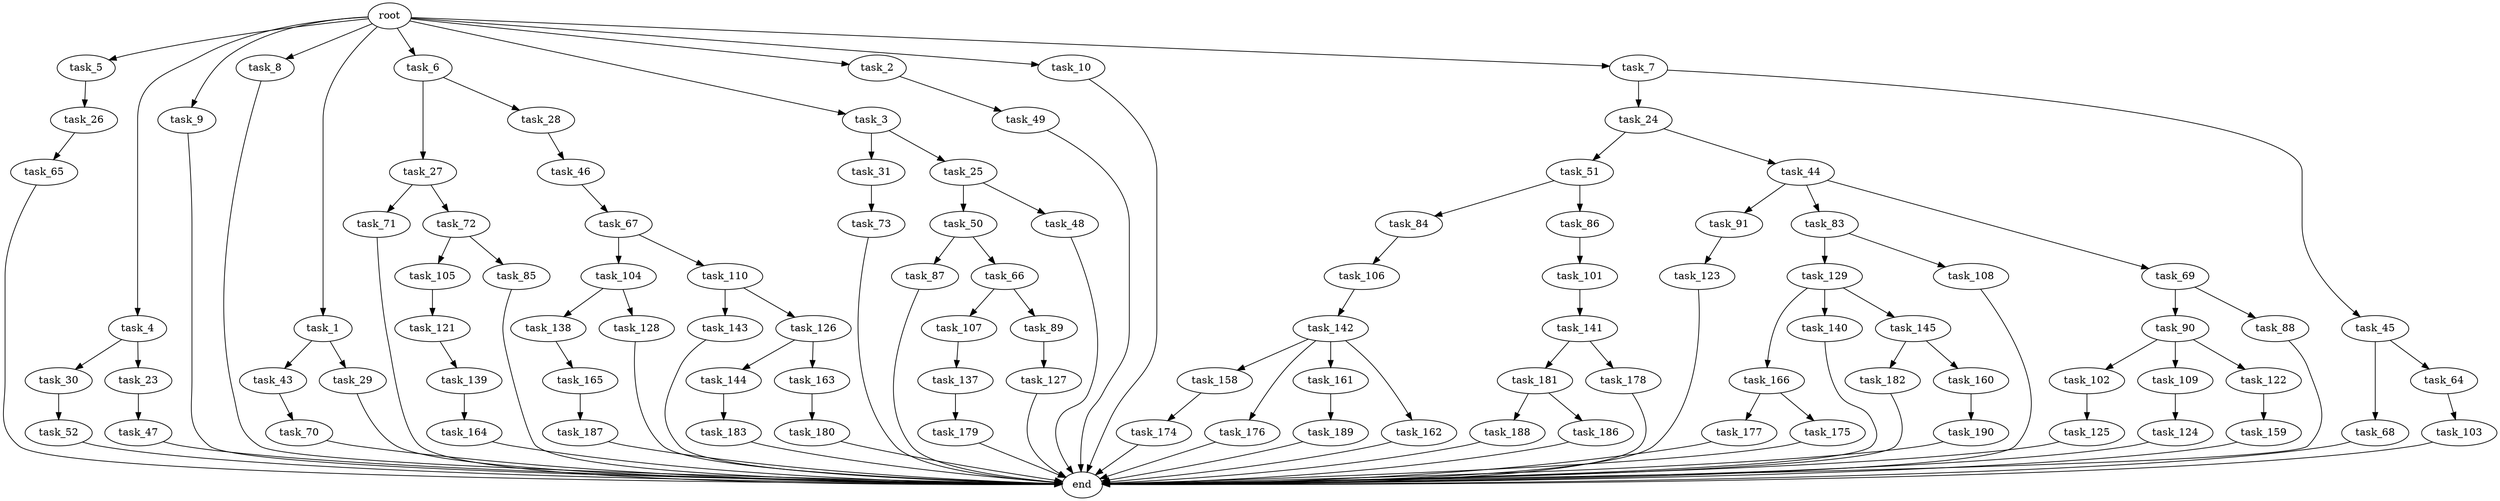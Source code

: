 digraph G {
  task_129 [size="343597383.680000"];
  task_27 [size="8589934592.000000"];
  task_68 [size="5497558138.880000"];
  task_50 [size="343597383.680000"];
  task_181 [size="3092376453.120000"];
  end [size="0.000000"];
  task_182 [size="1374389534.720000"];
  task_187 [size="5497558138.880000"];
  task_5 [size="10.240000"];
  task_4 [size="10.240000"];
  task_121 [size="1374389534.720000"];
  task_84 [size="4209067950.080000"];
  task_90 [size="5497558138.880000"];
  task_190 [size="343597383.680000"];
  task_143 [size="5497558138.880000"];
  task_26 [size="3092376453.120000"];
  task_64 [size="5497558138.880000"];
  task_103 [size="6957847019.520000"];
  task_141 [size="343597383.680000"];
  task_31 [size="2147483648.000000"];
  task_51 [size="3092376453.120000"];
  task_28 [size="8589934592.000000"];
  task_88 [size="5497558138.880000"];
  task_9 [size="10.240000"];
  task_44 [size="3092376453.120000"];
  task_174 [size="3092376453.120000"];
  task_52 [size="3092376453.120000"];
  task_142 [size="3092376453.120000"];
  task_183 [size="4209067950.080000"];
  task_102 [size="4209067950.080000"];
  task_8 [size="10.240000"];
  task_86 [size="4209067950.080000"];
  task_160 [size="1374389534.720000"];
  task_179 [size="6957847019.520000"];
  task_91 [size="5497558138.880000"];
  task_166 [size="6957847019.520000"];
  task_83 [size="5497558138.880000"];
  task_1 [size="10.240000"];
  task_105 [size="343597383.680000"];
  task_188 [size="6957847019.520000"];
  task_140 [size="6957847019.520000"];
  task_158 [size="1374389534.720000"];
  task_24 [size="773094113.280000"];
  task_85 [size="343597383.680000"];
  task_186 [size="6957847019.520000"];
  task_104 [size="5497558138.880000"];
  task_177 [size="5497558138.880000"];
  task_106 [size="8589934592.000000"];
  task_43 [size="8589934592.000000"];
  task_6 [size="10.240000"];
  task_3 [size="10.240000"];
  task_139 [size="3092376453.120000"];
  task_71 [size="773094113.280000"];
  task_144 [size="8589934592.000000"];
  task_70 [size="3092376453.120000"];
  task_69 [size="5497558138.880000"];
  task_176 [size="1374389534.720000"];
  task_73 [size="2147483648.000000"];
  task_163 [size="8589934592.000000"];
  task_161 [size="1374389534.720000"];
  task_107 [size="5497558138.880000"];
  task_165 [size="6957847019.520000"];
  task_30 [size="6957847019.520000"];
  task_137 [size="8589934592.000000"];
  task_48 [size="343597383.680000"];
  task_45 [size="773094113.280000"];
  task_46 [size="343597383.680000"];
  task_124 [size="343597383.680000"];
  task_145 [size="6957847019.520000"];
  task_125 [size="3092376453.120000"];
  task_162 [size="1374389534.720000"];
  task_2 [size="10.240000"];
  task_138 [size="6957847019.520000"];
  task_25 [size="2147483648.000000"];
  task_29 [size="8589934592.000000"];
  task_123 [size="5497558138.880000"];
  task_23 [size="6957847019.520000"];
  task_87 [size="6957847019.520000"];
  task_109 [size="4209067950.080000"];
  task_72 [size="773094113.280000"];
  task_122 [size="4209067950.080000"];
  task_178 [size="3092376453.120000"];
  task_126 [size="5497558138.880000"];
  task_164 [size="2147483648.000000"];
  task_49 [size="4209067950.080000"];
  task_10 [size="10.240000"];
  task_65 [size="6957847019.520000"];
  task_67 [size="5497558138.880000"];
  task_7 [size="10.240000"];
  task_127 [size="1374389534.720000"];
  task_189 [size="6957847019.520000"];
  task_128 [size="6957847019.520000"];
  task_110 [size="5497558138.880000"];
  root [size="0.000000"];
  task_47 [size="2147483648.000000"];
  task_89 [size="5497558138.880000"];
  task_180 [size="4209067950.080000"];
  task_108 [size="343597383.680000"];
  task_66 [size="6957847019.520000"];
  task_101 [size="4209067950.080000"];
  task_159 [size="6957847019.520000"];
  task_175 [size="5497558138.880000"];

  task_129 -> task_140 [size="679477248.000000"];
  task_129 -> task_145 [size="679477248.000000"];
  task_129 -> task_166 [size="679477248.000000"];
  task_27 -> task_72 [size="75497472.000000"];
  task_27 -> task_71 [size="75497472.000000"];
  task_68 -> end [size="1.000000"];
  task_50 -> task_66 [size="679477248.000000"];
  task_50 -> task_87 [size="679477248.000000"];
  task_181 -> task_188 [size="679477248.000000"];
  task_181 -> task_186 [size="679477248.000000"];
  task_182 -> end [size="1.000000"];
  task_187 -> end [size="1.000000"];
  task_5 -> task_26 [size="301989888.000000"];
  task_4 -> task_30 [size="679477248.000000"];
  task_4 -> task_23 [size="679477248.000000"];
  task_121 -> task_139 [size="301989888.000000"];
  task_84 -> task_106 [size="838860800.000000"];
  task_90 -> task_109 [size="411041792.000000"];
  task_90 -> task_102 [size="411041792.000000"];
  task_90 -> task_122 [size="411041792.000000"];
  task_190 -> end [size="1.000000"];
  task_143 -> end [size="1.000000"];
  task_26 -> task_65 [size="679477248.000000"];
  task_64 -> task_103 [size="679477248.000000"];
  task_103 -> end [size="1.000000"];
  task_141 -> task_178 [size="301989888.000000"];
  task_141 -> task_181 [size="301989888.000000"];
  task_31 -> task_73 [size="209715200.000000"];
  task_51 -> task_84 [size="411041792.000000"];
  task_51 -> task_86 [size="411041792.000000"];
  task_28 -> task_46 [size="33554432.000000"];
  task_88 -> end [size="1.000000"];
  task_9 -> end [size="1.000000"];
  task_44 -> task_83 [size="536870912.000000"];
  task_44 -> task_69 [size="536870912.000000"];
  task_44 -> task_91 [size="536870912.000000"];
  task_174 -> end [size="1.000000"];
  task_52 -> end [size="1.000000"];
  task_142 -> task_158 [size="134217728.000000"];
  task_142 -> task_161 [size="134217728.000000"];
  task_142 -> task_162 [size="134217728.000000"];
  task_142 -> task_176 [size="134217728.000000"];
  task_183 -> end [size="1.000000"];
  task_102 -> task_125 [size="301989888.000000"];
  task_8 -> end [size="1.000000"];
  task_86 -> task_101 [size="411041792.000000"];
  task_160 -> task_190 [size="33554432.000000"];
  task_179 -> end [size="1.000000"];
  task_91 -> task_123 [size="536870912.000000"];
  task_166 -> task_177 [size="536870912.000000"];
  task_166 -> task_175 [size="536870912.000000"];
  task_83 -> task_108 [size="33554432.000000"];
  task_83 -> task_129 [size="33554432.000000"];
  task_1 -> task_29 [size="838860800.000000"];
  task_1 -> task_43 [size="838860800.000000"];
  task_105 -> task_121 [size="134217728.000000"];
  task_188 -> end [size="1.000000"];
  task_140 -> end [size="1.000000"];
  task_158 -> task_174 [size="301989888.000000"];
  task_24 -> task_44 [size="301989888.000000"];
  task_24 -> task_51 [size="301989888.000000"];
  task_85 -> end [size="1.000000"];
  task_186 -> end [size="1.000000"];
  task_104 -> task_138 [size="679477248.000000"];
  task_104 -> task_128 [size="679477248.000000"];
  task_177 -> end [size="1.000000"];
  task_106 -> task_142 [size="301989888.000000"];
  task_43 -> task_70 [size="301989888.000000"];
  task_6 -> task_27 [size="838860800.000000"];
  task_6 -> task_28 [size="838860800.000000"];
  task_3 -> task_31 [size="209715200.000000"];
  task_3 -> task_25 [size="209715200.000000"];
  task_139 -> task_164 [size="209715200.000000"];
  task_71 -> end [size="1.000000"];
  task_144 -> task_183 [size="411041792.000000"];
  task_70 -> end [size="1.000000"];
  task_69 -> task_88 [size="536870912.000000"];
  task_69 -> task_90 [size="536870912.000000"];
  task_176 -> end [size="1.000000"];
  task_73 -> end [size="1.000000"];
  task_163 -> task_180 [size="411041792.000000"];
  task_161 -> task_189 [size="679477248.000000"];
  task_107 -> task_137 [size="838860800.000000"];
  task_165 -> task_187 [size="536870912.000000"];
  task_30 -> task_52 [size="301989888.000000"];
  task_137 -> task_179 [size="679477248.000000"];
  task_48 -> end [size="1.000000"];
  task_45 -> task_64 [size="536870912.000000"];
  task_45 -> task_68 [size="536870912.000000"];
  task_46 -> task_67 [size="536870912.000000"];
  task_124 -> end [size="1.000000"];
  task_145 -> task_182 [size="134217728.000000"];
  task_145 -> task_160 [size="134217728.000000"];
  task_125 -> end [size="1.000000"];
  task_162 -> end [size="1.000000"];
  task_2 -> task_49 [size="411041792.000000"];
  task_138 -> task_165 [size="679477248.000000"];
  task_25 -> task_50 [size="33554432.000000"];
  task_25 -> task_48 [size="33554432.000000"];
  task_29 -> end [size="1.000000"];
  task_123 -> end [size="1.000000"];
  task_23 -> task_47 [size="209715200.000000"];
  task_87 -> end [size="1.000000"];
  task_109 -> task_124 [size="33554432.000000"];
  task_72 -> task_85 [size="33554432.000000"];
  task_72 -> task_105 [size="33554432.000000"];
  task_122 -> task_159 [size="679477248.000000"];
  task_178 -> end [size="1.000000"];
  task_126 -> task_163 [size="838860800.000000"];
  task_126 -> task_144 [size="838860800.000000"];
  task_164 -> end [size="1.000000"];
  task_49 -> end [size="1.000000"];
  task_10 -> end [size="1.000000"];
  task_65 -> end [size="1.000000"];
  task_67 -> task_104 [size="536870912.000000"];
  task_67 -> task_110 [size="536870912.000000"];
  task_7 -> task_45 [size="75497472.000000"];
  task_7 -> task_24 [size="75497472.000000"];
  task_127 -> end [size="1.000000"];
  task_189 -> end [size="1.000000"];
  task_128 -> end [size="1.000000"];
  task_110 -> task_143 [size="536870912.000000"];
  task_110 -> task_126 [size="536870912.000000"];
  root -> task_8 [size="1.000000"];
  root -> task_10 [size="1.000000"];
  root -> task_2 [size="1.000000"];
  root -> task_5 [size="1.000000"];
  root -> task_4 [size="1.000000"];
  root -> task_9 [size="1.000000"];
  root -> task_1 [size="1.000000"];
  root -> task_7 [size="1.000000"];
  root -> task_6 [size="1.000000"];
  root -> task_3 [size="1.000000"];
  task_47 -> end [size="1.000000"];
  task_89 -> task_127 [size="134217728.000000"];
  task_180 -> end [size="1.000000"];
  task_108 -> end [size="1.000000"];
  task_66 -> task_89 [size="536870912.000000"];
  task_66 -> task_107 [size="536870912.000000"];
  task_101 -> task_141 [size="33554432.000000"];
  task_159 -> end [size="1.000000"];
  task_175 -> end [size="1.000000"];
}
